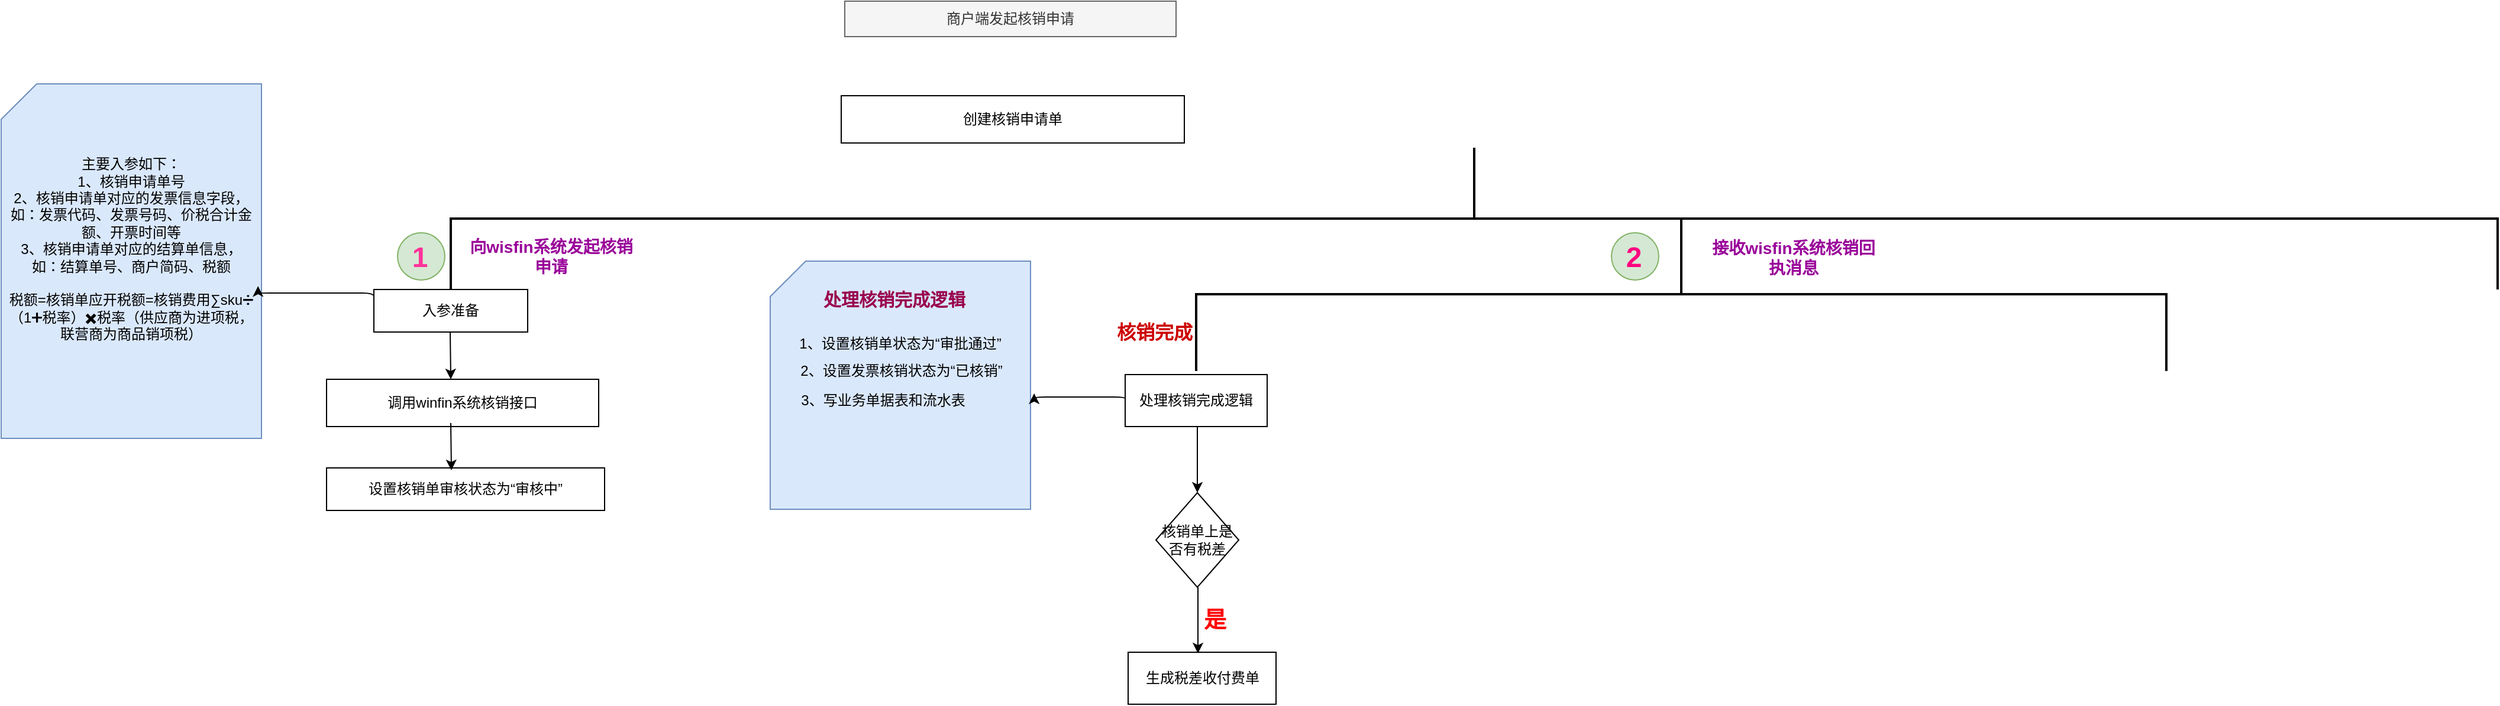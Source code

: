 <mxfile pages="1" version="11.2.1" type="github"><diagram id="kvjT74hAi-bAK9wWpIcl" name="Page-1"><mxGraphModel dx="1964" dy="762" grid="1" gridSize="10" guides="1" tooltips="1" connect="1" arrows="1" fold="1" page="1" pageScale="1" pageWidth="827" pageHeight="1169" math="0" shadow="0"><root><mxCell id="0"/><mxCell id="1" parent="0"/><mxCell id="EXh83WJojTbxtO4O4RXE-1" value="商户端发起核销申请" style="rounded=0;whiteSpace=wrap;html=1;fillColor=#f5f5f5;strokeColor=#666666;fontColor=#333333;" vertex="1" parent="1"><mxGeometry x="273" y="140" width="280" height="30" as="geometry"/></mxCell><mxCell id="EXh83WJojTbxtO4O4RXE-2" value="创建核销申请单" style="rounded=0;whiteSpace=wrap;html=1;" vertex="1" parent="1"><mxGeometry x="270" y="220" width="290" height="40" as="geometry"/></mxCell><mxCell id="EXh83WJojTbxtO4O4RXE-3" value="" style="html=1;shape=mxgraph.flowchart.annotation_2;align=left;direction=south;strokeWidth=2;" vertex="1" parent="1"><mxGeometry x="-60" y="264" width="1730" height="120" as="geometry"/></mxCell><mxCell id="EXh83WJojTbxtO4O4RXE-10" value="" style="ellipse;whiteSpace=wrap;html=1;aspect=fixed;fillColor=#d5e8d4;strokeColor=#82b366;" vertex="1" parent="1"><mxGeometry x="-105" y="336" width="40" height="40" as="geometry"/></mxCell><mxCell id="EXh83WJojTbxtO4O4RXE-11" value="&lt;font color=&quot;#FF3399&quot; size=&quot;1&quot;&gt;&lt;b style=&quot;font-size: 24px&quot;&gt;1&lt;/b&gt;&lt;/font&gt;" style="text;html=1;strokeColor=none;fillColor=none;align=center;verticalAlign=middle;whiteSpace=wrap;rounded=0;" vertex="1" parent="1"><mxGeometry x="-106" y="347" width="40" height="20" as="geometry"/></mxCell><mxCell id="EXh83WJojTbxtO4O4RXE-12" value="&lt;font style=&quot;font-size: 14px&quot; color=&quot;#990099&quot;&gt;&lt;b&gt;向wisfin系统发起核销申请&lt;/b&gt;&lt;/font&gt;" style="text;html=1;strokeColor=none;fillColor=none;align=center;verticalAlign=middle;whiteSpace=wrap;rounded=0;" vertex="1" parent="1"><mxGeometry x="-50" y="346" width="150" height="20" as="geometry"/></mxCell><mxCell id="EXh83WJojTbxtO4O4RXE-13" value="入参准备" style="rounded=0;whiteSpace=wrap;html=1;strokeWidth=1;fillColor=#FFFFFF;" vertex="1" parent="1"><mxGeometry x="-125" y="384" width="130" height="36" as="geometry"/></mxCell><mxCell id="EXh83WJojTbxtO4O4RXE-14" value="" style="shape=card;whiteSpace=wrap;html=1;strokeWidth=1;fillColor=#dae8fc;strokeColor=#6c8ebf;" vertex="1" parent="1"><mxGeometry x="-440" y="210" width="220" height="300" as="geometry"/></mxCell><mxCell id="EXh83WJojTbxtO4O4RXE-15" value="主要入参如下：&lt;br&gt;1、核销申请单号&lt;br&gt;2、核销申请单对应的发票信息字段，如：发票代码、发票号码、价税合计金额、开票时间等&lt;br&gt;3、核销申请单对应的结算单信息，如：结算单号、商户简码、税额&lt;br&gt;&lt;br&gt;税额=核销单应开税额=核销费用∑sku➗（1➕税率）✖️税率（供应商为进项税，联营商为商品销项税）&lt;br&gt;&lt;br&gt;" style="text;html=1;strokeColor=none;fillColor=none;align=center;verticalAlign=middle;whiteSpace=wrap;rounded=0;" vertex="1" parent="1"><mxGeometry x="-435" y="234" width="210" height="246" as="geometry"/></mxCell><mxCell id="EXh83WJojTbxtO4O4RXE-16" value="" style="edgeStyle=elbowEdgeStyle;elbow=vertical;endArrow=classic;html=1;entryX=1.01;entryY=0.598;entryDx=0;entryDy=0;entryPerimeter=0;exitX=0;exitY=0.25;exitDx=0;exitDy=0;" edge="1" parent="1" source="EXh83WJojTbxtO4O4RXE-13" target="EXh83WJojTbxtO4O4RXE-15"><mxGeometry width="50" height="50" relative="1" as="geometry"><mxPoint x="-180" y="460" as="sourcePoint"/><mxPoint x="-130" y="410" as="targetPoint"/></mxGeometry></mxCell><mxCell id="EXh83WJojTbxtO4O4RXE-17" value="调用winfin系统核销接口" style="rounded=0;whiteSpace=wrap;html=1;strokeWidth=1;fillColor=#FFFFFF;" vertex="1" parent="1"><mxGeometry x="-165" y="460" width="230" height="40" as="geometry"/></mxCell><mxCell id="EXh83WJojTbxtO4O4RXE-19" value="" style="ellipse;whiteSpace=wrap;html=1;aspect=fixed;fillColor=#d5e8d4;strokeColor=#82b366;" vertex="1" parent="1"><mxGeometry x="921" y="336" width="40" height="40" as="geometry"/></mxCell><mxCell id="EXh83WJojTbxtO4O4RXE-20" value="&lt;font color=&quot;#FF0080&quot; size=&quot;1&quot;&gt;&lt;b style=&quot;font-size: 24px&quot;&gt;2&lt;/b&gt;&lt;/font&gt;" style="text;html=1;strokeColor=none;fillColor=none;align=center;verticalAlign=middle;whiteSpace=wrap;rounded=0;" vertex="1" parent="1"><mxGeometry x="920" y="347" width="40" height="20" as="geometry"/></mxCell><mxCell id="EXh83WJojTbxtO4O4RXE-21" value="&lt;font color=&quot;#990099&quot; size=&quot;1&quot;&gt;&lt;b style=&quot;font-size: 14px&quot;&gt;接收wisfin系统核销回执消息&lt;/b&gt;&lt;/font&gt;" style="text;html=1;strokeColor=none;fillColor=none;align=center;verticalAlign=middle;whiteSpace=wrap;rounded=0;" vertex="1" parent="1"><mxGeometry x="1000" y="347" width="150" height="20" as="geometry"/></mxCell><mxCell id="EXh83WJojTbxtO4O4RXE-22" value="设置核销单审核状态为“审核中”" style="rounded=0;whiteSpace=wrap;html=1;strokeWidth=1;fillColor=#FFFFFF;" vertex="1" parent="1"><mxGeometry x="-165" y="535" width="235" height="36" as="geometry"/></mxCell><mxCell id="EXh83WJojTbxtO4O4RXE-24" value="" style="html=1;shape=mxgraph.flowchart.annotation_2;align=left;strokeWidth=2;fillColor=#FFFFFF;direction=south;" vertex="1" parent="1"><mxGeometry x="570" y="323" width="820" height="130" as="geometry"/></mxCell><mxCell id="EXh83WJojTbxtO4O4RXE-26" value="&lt;font style=&quot;font-size: 16px&quot;&gt;&lt;b&gt;&lt;font style=&quot;font-size: 16px&quot; color=&quot;#CC0000&quot;&gt;核销完成&lt;/font&gt;&lt;/b&gt;&lt;/font&gt;" style="text;html=1;strokeColor=none;fillColor=none;align=center;verticalAlign=middle;whiteSpace=wrap;rounded=0;" vertex="1" parent="1"><mxGeometry x="490" y="410" width="90" height="20" as="geometry"/></mxCell><mxCell id="EXh83WJojTbxtO4O4RXE-27" value="处理核销完成逻辑" style="rounded=0;whiteSpace=wrap;html=1;strokeWidth=1;fillColor=#FFFFFF;" vertex="1" parent="1"><mxGeometry x="510" y="456" width="120" height="44" as="geometry"/></mxCell><mxCell id="EXh83WJojTbxtO4O4RXE-29" value="核销单上是否有税差" style="rhombus;whiteSpace=wrap;html=1;strokeWidth=1;fillColor=#FFFFFF;" vertex="1" parent="1"><mxGeometry x="536" y="556" width="70" height="80" as="geometry"/></mxCell><mxCell id="EXh83WJojTbxtO4O4RXE-30" value="生成税差收付费单" style="rounded=0;whiteSpace=wrap;html=1;strokeWidth=1;fillColor=#FFFFFF;" vertex="1" parent="1"><mxGeometry x="512.5" y="691" width="125" height="44" as="geometry"/></mxCell><mxCell id="EXh83WJojTbxtO4O4RXE-33" value="" style="shape=card;whiteSpace=wrap;html=1;strokeWidth=1;fillColor=#dae8fc;strokeColor=#6c8ebf;" vertex="1" parent="1"><mxGeometry x="210" y="360" width="220" height="210" as="geometry"/></mxCell><mxCell id="EXh83WJojTbxtO4O4RXE-34" value="&lt;font style=&quot;font-size: 15px&quot;&gt;&lt;b&gt;&lt;font style=&quot;font-size: 15px&quot; color=&quot;#99004D&quot;&gt;处理核销完成逻辑&lt;/font&gt;&lt;/b&gt;&lt;/font&gt;" style="text;html=1;strokeColor=none;fillColor=none;align=center;verticalAlign=middle;whiteSpace=wrap;rounded=0;" vertex="1" parent="1"><mxGeometry x="250" y="382" width="130" height="20" as="geometry"/></mxCell><mxCell id="EXh83WJojTbxtO4O4RXE-35" value="1、设置核销单状态为“审批通过”" style="text;html=1;strokeColor=none;fillColor=none;align=center;verticalAlign=middle;whiteSpace=wrap;rounded=0;" vertex="1" parent="1"><mxGeometry x="220" y="420" width="200" height="20" as="geometry"/></mxCell><mxCell id="EXh83WJojTbxtO4O4RXE-36" value="2、设置发票核销状态为“已核销”" style="text;html=1;strokeColor=none;fillColor=none;align=center;verticalAlign=middle;whiteSpace=wrap;rounded=0;" vertex="1" parent="1"><mxGeometry x="221" y="443" width="200" height="20" as="geometry"/></mxCell><mxCell id="EXh83WJojTbxtO4O4RXE-37" value="3、写业务单据表和流水表" style="text;html=1;strokeColor=none;fillColor=none;align=center;verticalAlign=middle;whiteSpace=wrap;rounded=0;" vertex="1" parent="1"><mxGeometry x="190" y="468" width="231" height="20" as="geometry"/></mxCell><mxCell id="EXh83WJojTbxtO4O4RXE-38" value="" style="edgeStyle=elbowEdgeStyle;elbow=vertical;endArrow=classic;html=1;entryX=1.014;entryY=0.533;entryDx=0;entryDy=0;entryPerimeter=0;exitX=0;exitY=0.5;exitDx=0;exitDy=0;" edge="1" parent="1" source="EXh83WJojTbxtO4O4RXE-27" target="EXh83WJojTbxtO4O4RXE-33"><mxGeometry width="50" height="50" relative="1" as="geometry"><mxPoint x="540" y="530" as="sourcePoint"/><mxPoint x="490" y="480" as="targetPoint"/></mxGeometry></mxCell><mxCell id="EXh83WJojTbxtO4O4RXE-39" value="" style="endArrow=classic;html=1;" edge="1" parent="1"><mxGeometry width="50" height="50" relative="1" as="geometry"><mxPoint x="-60.5" y="420" as="sourcePoint"/><mxPoint x="-60" y="460" as="targetPoint"/></mxGeometry></mxCell><mxCell id="EXh83WJojTbxtO4O4RXE-40" value="" style="endArrow=classic;html=1;" edge="1" parent="1"><mxGeometry width="50" height="50" relative="1" as="geometry"><mxPoint x="-60" y="497" as="sourcePoint"/><mxPoint x="-59.5" y="537" as="targetPoint"/></mxGeometry></mxCell><mxCell id="EXh83WJojTbxtO4O4RXE-41" value="" style="endArrow=classic;html=1;entryX=0.5;entryY=0;entryDx=0;entryDy=0;" edge="1" parent="1" target="EXh83WJojTbxtO4O4RXE-29"><mxGeometry width="50" height="50" relative="1" as="geometry"><mxPoint x="571" y="500" as="sourcePoint"/><mxPoint x="571.5" y="540" as="targetPoint"/></mxGeometry></mxCell><mxCell id="EXh83WJojTbxtO4O4RXE-42" value="" style="endArrow=classic;html=1;entryX=0.5;entryY=0;entryDx=0;entryDy=0;" edge="1" parent="1"><mxGeometry width="50" height="50" relative="1" as="geometry"><mxPoint x="571.5" y="636" as="sourcePoint"/><mxPoint x="571.5" y="692" as="targetPoint"/></mxGeometry></mxCell><mxCell id="EXh83WJojTbxtO4O4RXE-43" value="&lt;font style=&quot;font-size: 19px&quot;&gt;&lt;b&gt;&lt;font style=&quot;font-size: 19px&quot; color=&quot;#FF0000&quot;&gt;是&lt;/font&gt;&lt;/b&gt;&lt;/font&gt;" style="text;html=1;strokeColor=none;fillColor=none;align=center;verticalAlign=middle;whiteSpace=wrap;rounded=0;" vertex="1" parent="1"><mxGeometry x="566" y="653.5" width="40" height="20" as="geometry"/></mxCell></root></mxGraphModel></diagram></mxfile>
